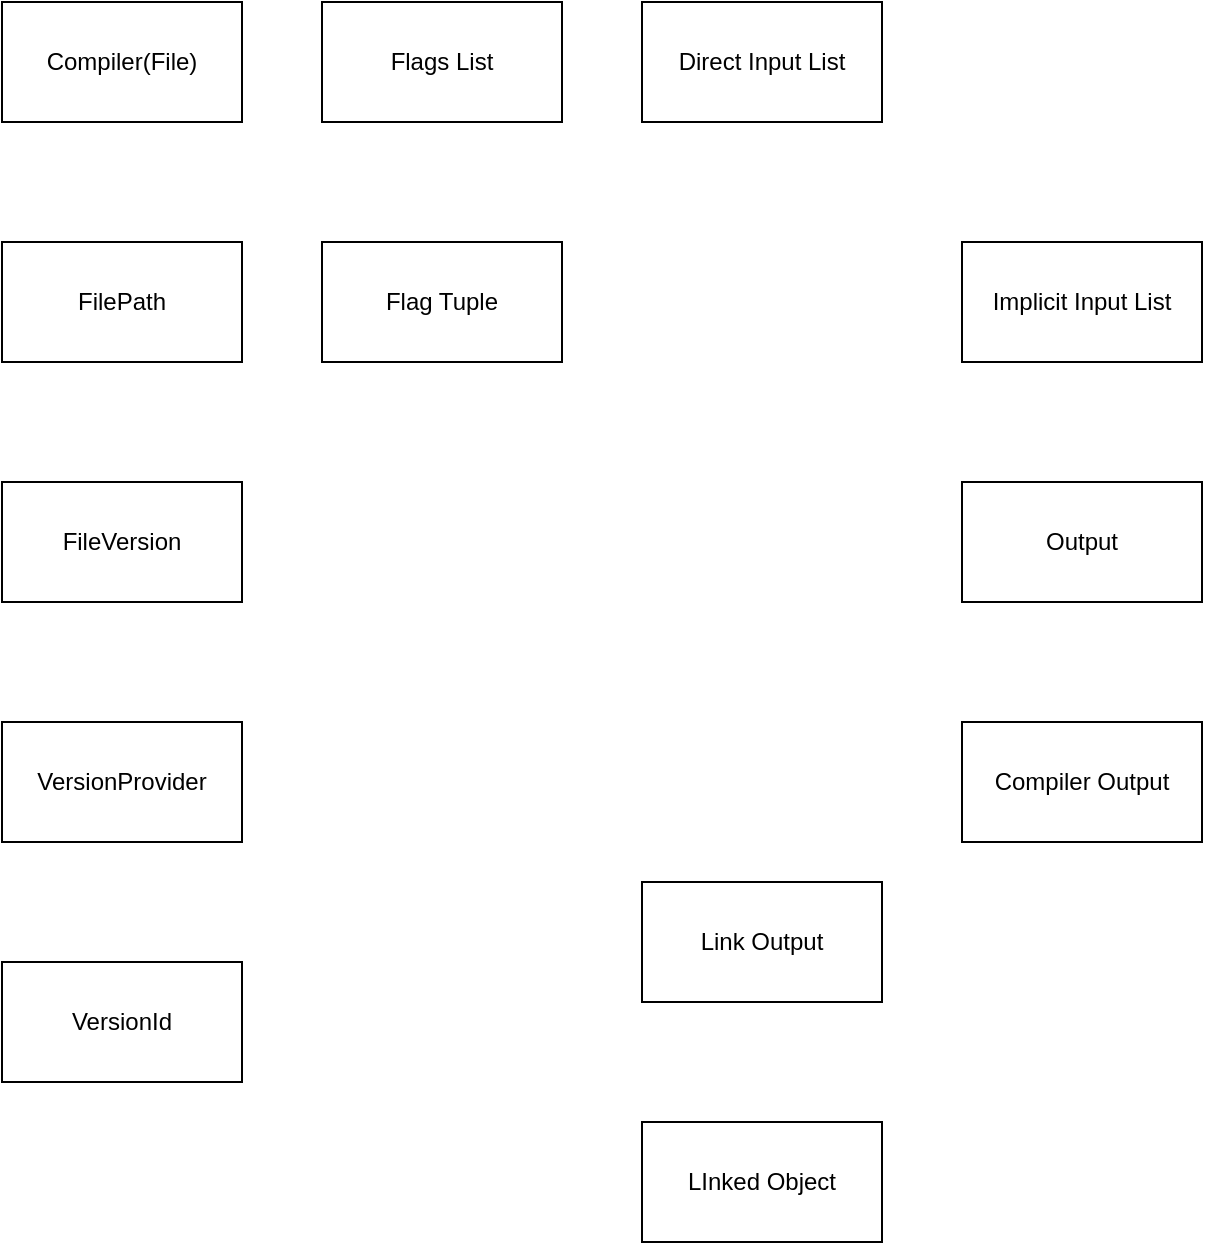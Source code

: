<mxfile>
    <diagram id="Bfm7pNlKa3ubtwNKQ6Rp" name="Page-1">
        <mxGraphModel dx="1020" dy="891" grid="1" gridSize="10" guides="1" tooltips="1" connect="1" arrows="1" fold="1" page="1" pageScale="1" pageWidth="850" pageHeight="1100" math="0" shadow="0">
            <root>
                <mxCell id="0"/>
                <mxCell id="1" parent="0"/>
                <mxCell id="2" value="Compiler(File)" style="rounded=0;whiteSpace=wrap;html=1;" vertex="1" parent="1">
                    <mxGeometry x="80" y="160" width="120" height="60" as="geometry"/>
                </mxCell>
                <mxCell id="3" value="Flags List" style="rounded=0;whiteSpace=wrap;html=1;" vertex="1" parent="1">
                    <mxGeometry x="240" y="160" width="120" height="60" as="geometry"/>
                </mxCell>
                <mxCell id="4" value="Flag Tuple" style="rounded=0;whiteSpace=wrap;html=1;" vertex="1" parent="1">
                    <mxGeometry x="240" y="280" width="120" height="60" as="geometry"/>
                </mxCell>
                <mxCell id="5" value="Direct Input List" style="rounded=0;whiteSpace=wrap;html=1;" vertex="1" parent="1">
                    <mxGeometry x="400" y="160" width="120" height="60" as="geometry"/>
                </mxCell>
                <mxCell id="6" value="Implicit Input List" style="rounded=0;whiteSpace=wrap;html=1;" vertex="1" parent="1">
                    <mxGeometry x="560" y="280" width="120" height="60" as="geometry"/>
                </mxCell>
                <mxCell id="8" value="FilePath" style="rounded=0;whiteSpace=wrap;html=1;" vertex="1" parent="1">
                    <mxGeometry x="80" y="280" width="120" height="60" as="geometry"/>
                </mxCell>
                <mxCell id="9" value="FileVersion" style="rounded=0;whiteSpace=wrap;html=1;" vertex="1" parent="1">
                    <mxGeometry x="80" y="400" width="120" height="60" as="geometry"/>
                </mxCell>
                <mxCell id="10" value="VersionProvider" style="rounded=0;whiteSpace=wrap;html=1;" vertex="1" parent="1">
                    <mxGeometry x="80" y="520" width="120" height="60" as="geometry"/>
                </mxCell>
                <mxCell id="11" value="VersionId" style="rounded=0;whiteSpace=wrap;html=1;" vertex="1" parent="1">
                    <mxGeometry x="80" y="640" width="120" height="60" as="geometry"/>
                </mxCell>
                <mxCell id="12" value="Output" style="rounded=0;whiteSpace=wrap;html=1;" vertex="1" parent="1">
                    <mxGeometry x="560" y="400" width="120" height="60" as="geometry"/>
                </mxCell>
                <mxCell id="13" value="Compiler Output" style="rounded=0;whiteSpace=wrap;html=1;" vertex="1" parent="1">
                    <mxGeometry x="560" y="520" width="120" height="60" as="geometry"/>
                </mxCell>
                <mxCell id="14" value="Link Output" style="rounded=0;whiteSpace=wrap;html=1;" vertex="1" parent="1">
                    <mxGeometry x="400" y="600" width="120" height="60" as="geometry"/>
                </mxCell>
                <mxCell id="15" value="LInked Object" style="rounded=0;whiteSpace=wrap;html=1;" vertex="1" parent="1">
                    <mxGeometry x="400" y="720" width="120" height="60" as="geometry"/>
                </mxCell>
            </root>
        </mxGraphModel>
    </diagram>
    <diagram id="HaVSMrQEYaTlxtYnWqoC" name="Page-2">
        <mxGraphModel dx="1020" dy="891" grid="1" gridSize="10" guides="1" tooltips="1" connect="1" arrows="1" fold="1" page="1" pageScale="1" pageWidth="850" pageHeight="1100" math="0" shadow="0">
            <root>
                <mxCell id="yiwiRXcbR0Bu5J4EHbcg-0"/>
                <mxCell id="yiwiRXcbR0Bu5J4EHbcg-1" parent="yiwiRXcbR0Bu5J4EHbcg-0"/>
                <mxCell id="yiwiRXcbR0Bu5J4EHbcg-2" value="IdElem" style="rounded=0;whiteSpace=wrap;html=1;" vertex="1" parent="yiwiRXcbR0Bu5J4EHbcg-1">
                    <mxGeometry x="80" y="80" width="120" height="60" as="geometry"/>
                </mxCell>
                <mxCell id="yiwiRXcbR0Bu5J4EHbcg-3" value="IdCat" style="rounded=0;whiteSpace=wrap;html=1;" vertex="1" parent="yiwiRXcbR0Bu5J4EHbcg-1">
                    <mxGeometry x="240" y="80" width="120" height="60" as="geometry"/>
                </mxCell>
                <mxCell id="yiwiRXcbR0Bu5J4EHbcg-4" value="IdVal" style="rounded=0;whiteSpace=wrap;html=1;" vertex="1" parent="yiwiRXcbR0Bu5J4EHbcg-1">
                    <mxGeometry x="400" y="80" width="120" height="60" as="geometry"/>
                </mxCell>
                <mxCell id="yiwiRXcbR0Bu5J4EHbcg-5" value="IdList" style="rounded=0;whiteSpace=wrap;html=1;" vertex="1" parent="yiwiRXcbR0Bu5J4EHbcg-1">
                    <mxGeometry x="80" y="200" width="120" height="60" as="geometry"/>
                </mxCell>
                <mxCell id="yiwiRXcbR0Bu5J4EHbcg-6" value="IdCat" style="rounded=0;whiteSpace=wrap;html=1;" vertex="1" parent="yiwiRXcbR0Bu5J4EHbcg-1">
                    <mxGeometry x="240" y="200" width="120" height="60" as="geometry"/>
                </mxCell>
                <mxCell id="yiwiRXcbR0Bu5J4EHbcg-7" value="ListIdElem" style="rounded=0;whiteSpace=wrap;html=1;" vertex="1" parent="yiwiRXcbR0Bu5J4EHbcg-1">
                    <mxGeometry x="400" y="200" width="120" height="60" as="geometry"/>
                </mxCell>
                <mxCell id="yiwiRXcbR0Bu5J4EHbcg-10" value="IdSet:IdList" style="rounded=0;whiteSpace=wrap;html=1;" vertex="1" parent="yiwiRXcbR0Bu5J4EHbcg-1">
                    <mxGeometry x="80" y="320" width="120" height="60" as="geometry"/>
                </mxCell>
                <mxCell id="yiwiRXcbR0Bu5J4EHbcg-11" value="Id: File, Contiguous" style="rounded=0;whiteSpace=wrap;html=1;" vertex="1" parent="yiwiRXcbR0Bu5J4EHbcg-1">
                    <mxGeometry x="80" y="480" width="120" height="60" as="geometry"/>
                </mxCell>
                <mxCell id="yiwiRXcbR0Bu5J4EHbcg-12" value="Id: File, Contiguous" style="rounded=0;whiteSpace=wrap;html=1;" vertex="1" parent="yiwiRXcbR0Bu5J4EHbcg-1">
                    <mxGeometry x="240" y="480" width="120" height="60" as="geometry"/>
                </mxCell>
            </root>
        </mxGraphModel>
    </diagram>
    <diagram id="hM8QbITkfLxGVdMMlZrq" name="Page-3">
        <mxGraphModel dx="1020" dy="891" grid="1" gridSize="10" guides="1" tooltips="1" connect="1" arrows="1" fold="1" page="1" pageScale="1" pageWidth="850" pageHeight="1100" math="0" shadow="0">
            <root>
                <mxCell id="d0HvvrYrW7H8tb01_yvf-0"/>
                <mxCell id="d0HvvrYrW7H8tb01_yvf-1" parent="d0HvvrYrW7H8tb01_yvf-0"/>
                <mxCell id="XjR70vfnezWDno_9KjXc-0" value="begin_id_temp" style="rounded=0;whiteSpace=wrap;html=1;" vertex="1" parent="d0HvvrYrW7H8tb01_yvf-1">
                    <mxGeometry x="160" y="40" width="120" height="60" as="geometry"/>
                </mxCell>
                <mxCell id="XjR70vfnezWDno_9KjXc-1" value="Element Subkeys" style="rounded=0;whiteSpace=wrap;html=1;" vertex="1" parent="d0HvvrYrW7H8tb01_yvf-1">
                    <mxGeometry x="640" y="40" width="120" height="60" as="geometry"/>
                </mxCell>
                <mxCell id="XjR70vfnezWDno_9KjXc-2" value="Element Inheritances" style="rounded=0;whiteSpace=wrap;html=1;" vertex="1" parent="d0HvvrYrW7H8tb01_yvf-1">
                    <mxGeometry x="480" y="40" width="120" height="60" as="geometry"/>
                </mxCell>
                <mxCell id="XjR70vfnezWDno_9KjXc-3" value="end_id" style="rounded=0;whiteSpace=wrap;html=1;" vertex="1" parent="d0HvvrYrW7H8tb01_yvf-1">
                    <mxGeometry x="160" y="200" width="120" height="60" as="geometry"/>
                </mxCell>
                <mxCell id="XjR70vfnezWDno_9KjXc-4" value="IdTemp" style="rounded=0;whiteSpace=wrap;html=1;" vertex="1" parent="d0HvvrYrW7H8tb01_yvf-1">
                    <mxGeometry x="320" y="40" width="120" height="60" as="geometry"/>
                </mxCell>
                <mxCell id="XjR70vfnezWDno_9KjXc-6" value="IdPermanent" style="rounded=0;whiteSpace=wrap;html=1;" vertex="1" parent="d0HvvrYrW7H8tb01_yvf-1">
                    <mxGeometry x="319" y="121" width="120" height="60" as="geometry"/>
                </mxCell>
            </root>
        </mxGraphModel>
    </diagram>
    <diagram id="WsqQ8nyQofAk9imk2ok2" name="Page-4">
        <mxGraphModel dx="1020" dy="891" grid="1" gridSize="10" guides="1" tooltips="1" connect="1" arrows="1" fold="1" page="1" pageScale="1" pageWidth="850" pageHeight="1100" math="0" shadow="0">
            <root>
                <mxCell id="6xDibn89-bgB7f8KKL16-0"/>
                <mxCell id="6xDibn89-bgB7f8KKL16-1" parent="6xDibn89-bgB7f8KKL16-0"/>
            </root>
        </mxGraphModel>
    </diagram>
</mxfile>